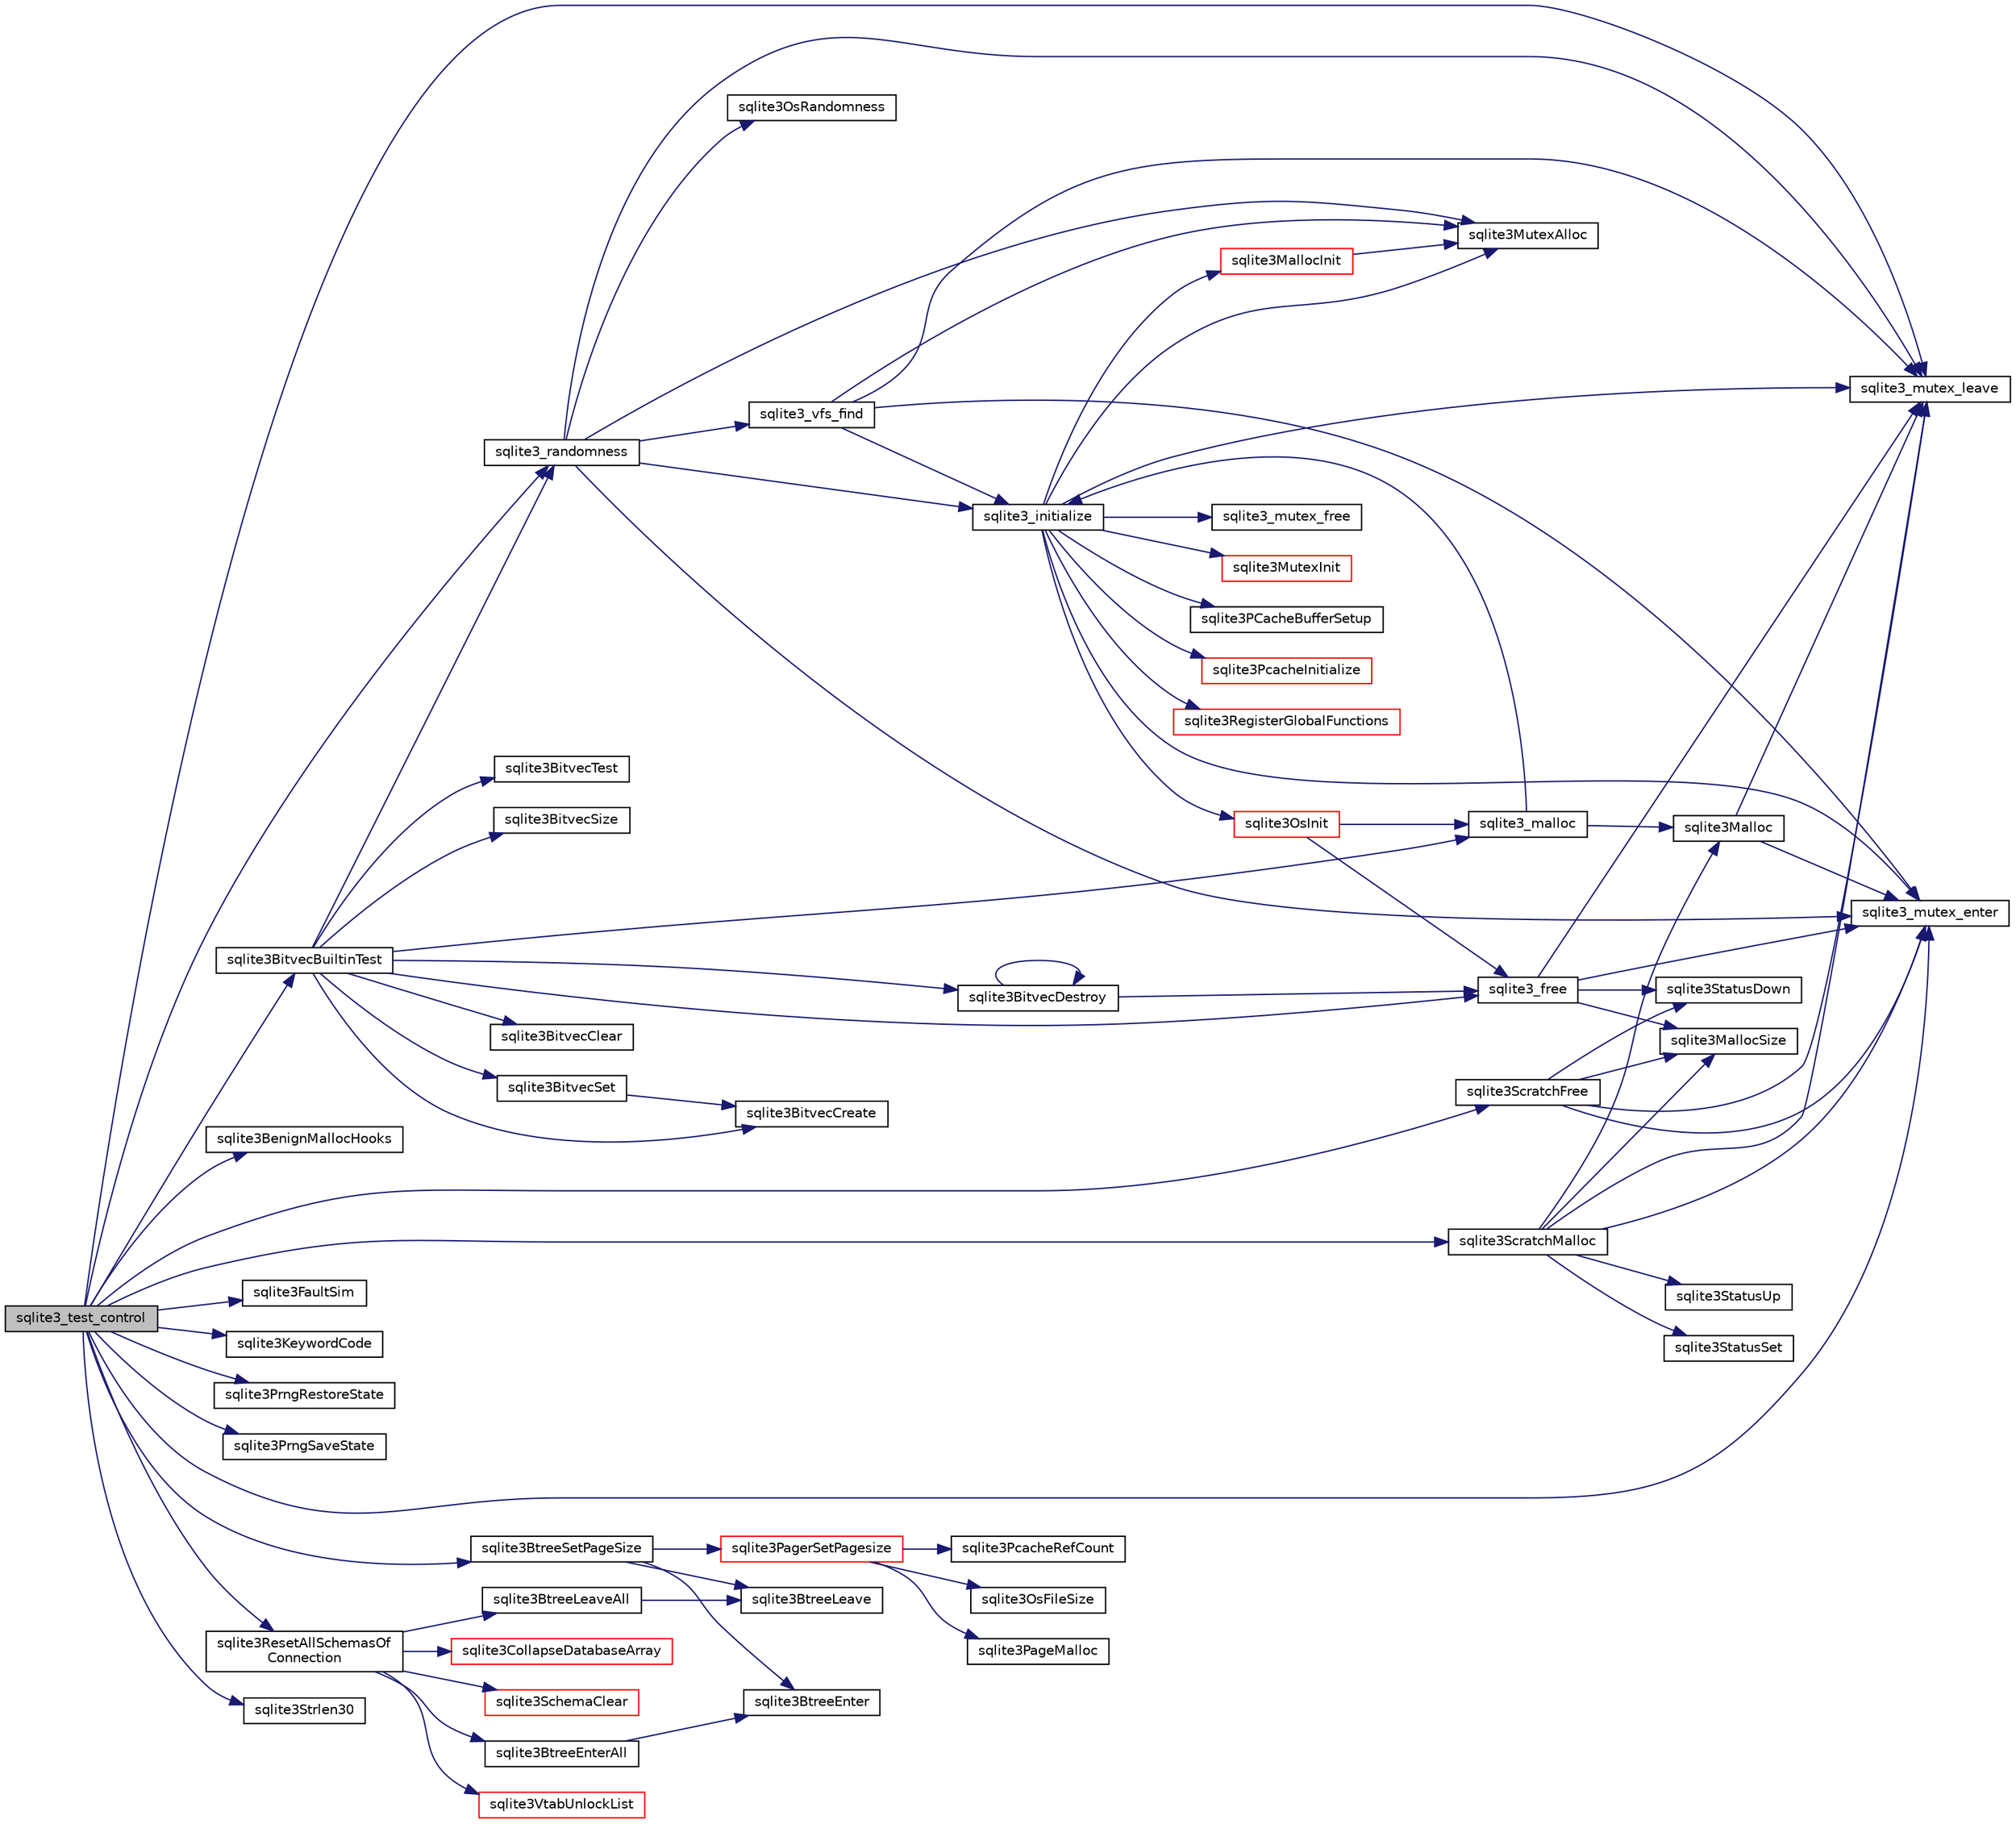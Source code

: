 digraph "sqlite3_test_control"
{
  edge [fontname="Helvetica",fontsize="10",labelfontname="Helvetica",labelfontsize="10"];
  node [fontname="Helvetica",fontsize="10",shape=record];
  rankdir="LR";
  Node1 [label="sqlite3_test_control",height=0.2,width=0.4,color="black", fillcolor="grey75", style="filled", fontcolor="black"];
  Node1 -> Node2 [color="midnightblue",fontsize="10",style="solid",fontname="Helvetica"];
  Node2 [label="sqlite3_mutex_enter",height=0.2,width=0.4,color="black", fillcolor="white", style="filled",URL="$sqlite3_8c.html#af5a0a035d6f2e625f7fa5339365e8970"];
  Node1 -> Node3 [color="midnightblue",fontsize="10",style="solid",fontname="Helvetica"];
  Node3 [label="sqlite3_mutex_leave",height=0.2,width=0.4,color="black", fillcolor="white", style="filled",URL="$sqlite3_8c.html#a7ebfb82d85f10ee7a80ea8d7ff155c65"];
  Node1 -> Node4 [color="midnightblue",fontsize="10",style="solid",fontname="Helvetica"];
  Node4 [label="sqlite3_randomness",height=0.2,width=0.4,color="black", fillcolor="white", style="filled",URL="$sqlite3_8c.html#ae1c6e6e3855871cefe79ba69da110f6c"];
  Node4 -> Node5 [color="midnightblue",fontsize="10",style="solid",fontname="Helvetica"];
  Node5 [label="sqlite3_initialize",height=0.2,width=0.4,color="black", fillcolor="white", style="filled",URL="$sqlite3_8c.html#a5b5895f1e44d953d975a42a18c923b84"];
  Node5 -> Node2 [color="midnightblue",fontsize="10",style="solid",fontname="Helvetica"];
  Node5 -> Node6 [color="midnightblue",fontsize="10",style="solid",fontname="Helvetica"];
  Node6 [label="sqlite3_mutex_free",height=0.2,width=0.4,color="black", fillcolor="white", style="filled",URL="$sqlite3_8c.html#a20c614aa2534d7b9b93eaaa653d4e49c"];
  Node5 -> Node3 [color="midnightblue",fontsize="10",style="solid",fontname="Helvetica"];
  Node5 -> Node7 [color="midnightblue",fontsize="10",style="solid",fontname="Helvetica"];
  Node7 [label="sqlite3MallocInit",height=0.2,width=0.4,color="red", fillcolor="white", style="filled",URL="$sqlite3_8c.html#a9e06f9e7cad0d83ce80ab493c9533552"];
  Node7 -> Node8 [color="midnightblue",fontsize="10",style="solid",fontname="Helvetica"];
  Node8 [label="sqlite3MutexAlloc",height=0.2,width=0.4,color="black", fillcolor="white", style="filled",URL="$sqlite3_8c.html#a0e3f432ee581f6876b590e7ad7e84e19"];
  Node5 -> Node8 [color="midnightblue",fontsize="10",style="solid",fontname="Helvetica"];
  Node5 -> Node9 [color="midnightblue",fontsize="10",style="solid",fontname="Helvetica"];
  Node9 [label="sqlite3MutexInit",height=0.2,width=0.4,color="red", fillcolor="white", style="filled",URL="$sqlite3_8c.html#a7906afcdd1cdb3d0007eb932398a1158"];
  Node5 -> Node10 [color="midnightblue",fontsize="10",style="solid",fontname="Helvetica"];
  Node10 [label="sqlite3OsInit",height=0.2,width=0.4,color="red", fillcolor="white", style="filled",URL="$sqlite3_8c.html#afeaa886fe1ca086a30fd278b1d069762"];
  Node10 -> Node11 [color="midnightblue",fontsize="10",style="solid",fontname="Helvetica"];
  Node11 [label="sqlite3_malloc",height=0.2,width=0.4,color="black", fillcolor="white", style="filled",URL="$sqlite3_8c.html#a15c317e373e3fecf734bb8c14960928b"];
  Node11 -> Node5 [color="midnightblue",fontsize="10",style="solid",fontname="Helvetica"];
  Node11 -> Node12 [color="midnightblue",fontsize="10",style="solid",fontname="Helvetica"];
  Node12 [label="sqlite3Malloc",height=0.2,width=0.4,color="black", fillcolor="white", style="filled",URL="$sqlite3_8c.html#a361a2eaa846b1885f123abe46f5d8b2b"];
  Node12 -> Node2 [color="midnightblue",fontsize="10",style="solid",fontname="Helvetica"];
  Node12 -> Node3 [color="midnightblue",fontsize="10",style="solid",fontname="Helvetica"];
  Node10 -> Node13 [color="midnightblue",fontsize="10",style="solid",fontname="Helvetica"];
  Node13 [label="sqlite3_free",height=0.2,width=0.4,color="black", fillcolor="white", style="filled",URL="$sqlite3_8c.html#aced35e2ed62edd9c721ade882d508123"];
  Node13 -> Node2 [color="midnightblue",fontsize="10",style="solid",fontname="Helvetica"];
  Node13 -> Node3 [color="midnightblue",fontsize="10",style="solid",fontname="Helvetica"];
  Node13 -> Node14 [color="midnightblue",fontsize="10",style="solid",fontname="Helvetica"];
  Node14 [label="sqlite3MallocSize",height=0.2,width=0.4,color="black", fillcolor="white", style="filled",URL="$sqlite3_8c.html#acf5d2a5f35270bafb050bd2def576955"];
  Node13 -> Node15 [color="midnightblue",fontsize="10",style="solid",fontname="Helvetica"];
  Node15 [label="sqlite3StatusDown",height=0.2,width=0.4,color="black", fillcolor="white", style="filled",URL="$sqlite3_8c.html#a3388b10ce0b0a4fc95dfb85ccdb904c1"];
  Node5 -> Node16 [color="midnightblue",fontsize="10",style="solid",fontname="Helvetica"];
  Node16 [label="sqlite3PCacheBufferSetup",height=0.2,width=0.4,color="black", fillcolor="white", style="filled",URL="$sqlite3_8c.html#ad18a1eebefdfbc4254f473f7b0101937"];
  Node5 -> Node17 [color="midnightblue",fontsize="10",style="solid",fontname="Helvetica"];
  Node17 [label="sqlite3PcacheInitialize",height=0.2,width=0.4,color="red", fillcolor="white", style="filled",URL="$sqlite3_8c.html#a2902c61ddc88bea002c4d69fe4052b1f"];
  Node5 -> Node18 [color="midnightblue",fontsize="10",style="solid",fontname="Helvetica"];
  Node18 [label="sqlite3RegisterGlobalFunctions",height=0.2,width=0.4,color="red", fillcolor="white", style="filled",URL="$sqlite3_8c.html#a9f75bd111010f29e1b8d74344473c4ec"];
  Node4 -> Node2 [color="midnightblue",fontsize="10",style="solid",fontname="Helvetica"];
  Node4 -> Node3 [color="midnightblue",fontsize="10",style="solid",fontname="Helvetica"];
  Node4 -> Node19 [color="midnightblue",fontsize="10",style="solid",fontname="Helvetica"];
  Node19 [label="sqlite3_vfs_find",height=0.2,width=0.4,color="black", fillcolor="white", style="filled",URL="$sqlite3_8c.html#a95868e86b6893f2064ab7df4878f817f"];
  Node19 -> Node5 [color="midnightblue",fontsize="10",style="solid",fontname="Helvetica"];
  Node19 -> Node8 [color="midnightblue",fontsize="10",style="solid",fontname="Helvetica"];
  Node19 -> Node2 [color="midnightblue",fontsize="10",style="solid",fontname="Helvetica"];
  Node19 -> Node3 [color="midnightblue",fontsize="10",style="solid",fontname="Helvetica"];
  Node4 -> Node8 [color="midnightblue",fontsize="10",style="solid",fontname="Helvetica"];
  Node4 -> Node20 [color="midnightblue",fontsize="10",style="solid",fontname="Helvetica"];
  Node20 [label="sqlite3OsRandomness",height=0.2,width=0.4,color="black", fillcolor="white", style="filled",URL="$sqlite3_8c.html#a52a1d01825b7a8a222227bcd0b68d88d"];
  Node1 -> Node21 [color="midnightblue",fontsize="10",style="solid",fontname="Helvetica"];
  Node21 [label="sqlite3BenignMallocHooks",height=0.2,width=0.4,color="black", fillcolor="white", style="filled",URL="$sqlite3_8c.html#a644f724fe2b9c687aa5ad8e7e061b67b"];
  Node1 -> Node22 [color="midnightblue",fontsize="10",style="solid",fontname="Helvetica"];
  Node22 [label="sqlite3BitvecBuiltinTest",height=0.2,width=0.4,color="black", fillcolor="white", style="filled",URL="$sqlite3_8c.html#a9b4e3e921ce1ede6f10a9106c034ff9b"];
  Node22 -> Node23 [color="midnightblue",fontsize="10",style="solid",fontname="Helvetica"];
  Node23 [label="sqlite3BitvecCreate",height=0.2,width=0.4,color="black", fillcolor="white", style="filled",URL="$sqlite3_8c.html#a0a60c2422cf28790767f5bc7598514ee"];
  Node22 -> Node11 [color="midnightblue",fontsize="10",style="solid",fontname="Helvetica"];
  Node22 -> Node24 [color="midnightblue",fontsize="10",style="solid",fontname="Helvetica"];
  Node24 [label="sqlite3BitvecSet",height=0.2,width=0.4,color="black", fillcolor="white", style="filled",URL="$sqlite3_8c.html#a1f3c6d64d5d889e451d6725b1eb458be"];
  Node24 -> Node23 [color="midnightblue",fontsize="10",style="solid",fontname="Helvetica"];
  Node22 -> Node25 [color="midnightblue",fontsize="10",style="solid",fontname="Helvetica"];
  Node25 [label="sqlite3BitvecClear",height=0.2,width=0.4,color="black", fillcolor="white", style="filled",URL="$sqlite3_8c.html#a8313d0c9f9e5d722d6f1fdb670fcbc60"];
  Node22 -> Node4 [color="midnightblue",fontsize="10",style="solid",fontname="Helvetica"];
  Node22 -> Node26 [color="midnightblue",fontsize="10",style="solid",fontname="Helvetica"];
  Node26 [label="sqlite3BitvecTest",height=0.2,width=0.4,color="black", fillcolor="white", style="filled",URL="$sqlite3_8c.html#ab08693a5ff8d1b759eb50dc307ee910f"];
  Node22 -> Node27 [color="midnightblue",fontsize="10",style="solid",fontname="Helvetica"];
  Node27 [label="sqlite3BitvecSize",height=0.2,width=0.4,color="black", fillcolor="white", style="filled",URL="$sqlite3_8c.html#a7560bae9996565b0d984916bb0a4b448"];
  Node22 -> Node13 [color="midnightblue",fontsize="10",style="solid",fontname="Helvetica"];
  Node22 -> Node28 [color="midnightblue",fontsize="10",style="solid",fontname="Helvetica"];
  Node28 [label="sqlite3BitvecDestroy",height=0.2,width=0.4,color="black", fillcolor="white", style="filled",URL="$sqlite3_8c.html#ab732400d8022b48df1b7b3ee41be045d"];
  Node28 -> Node28 [color="midnightblue",fontsize="10",style="solid",fontname="Helvetica"];
  Node28 -> Node13 [color="midnightblue",fontsize="10",style="solid",fontname="Helvetica"];
  Node1 -> Node29 [color="midnightblue",fontsize="10",style="solid",fontname="Helvetica"];
  Node29 [label="sqlite3BtreeSetPageSize",height=0.2,width=0.4,color="black", fillcolor="white", style="filled",URL="$sqlite3_8c.html#ad9c65e8377c831a80e0ac1f108c43f3e"];
  Node29 -> Node30 [color="midnightblue",fontsize="10",style="solid",fontname="Helvetica"];
  Node30 [label="sqlite3BtreeEnter",height=0.2,width=0.4,color="black", fillcolor="white", style="filled",URL="$sqlite3_8c.html#afa05d700ca373993fe6b0525b867feff"];
  Node29 -> Node31 [color="midnightblue",fontsize="10",style="solid",fontname="Helvetica"];
  Node31 [label="sqlite3BtreeLeave",height=0.2,width=0.4,color="black", fillcolor="white", style="filled",URL="$sqlite3_8c.html#a460e4f89d1aeef4b4d334cfe8165da89"];
  Node29 -> Node32 [color="midnightblue",fontsize="10",style="solid",fontname="Helvetica"];
  Node32 [label="sqlite3PagerSetPagesize",height=0.2,width=0.4,color="red", fillcolor="white", style="filled",URL="$sqlite3_8c.html#ab668348d5dcc0382c247c74b6358f16e"];
  Node32 -> Node33 [color="midnightblue",fontsize="10",style="solid",fontname="Helvetica"];
  Node33 [label="sqlite3PcacheRefCount",height=0.2,width=0.4,color="black", fillcolor="white", style="filled",URL="$sqlite3_8c.html#adee2536d23ec9628e0883ccab03b3429"];
  Node32 -> Node34 [color="midnightblue",fontsize="10",style="solid",fontname="Helvetica"];
  Node34 [label="sqlite3OsFileSize",height=0.2,width=0.4,color="black", fillcolor="white", style="filled",URL="$sqlite3_8c.html#a395914ef2826de6ed70e92b5d02887de"];
  Node32 -> Node35 [color="midnightblue",fontsize="10",style="solid",fontname="Helvetica"];
  Node35 [label="sqlite3PageMalloc",height=0.2,width=0.4,color="black", fillcolor="white", style="filled",URL="$sqlite3_8c.html#af05f296695d164316d4666a76d07f1f0"];
  Node1 -> Node36 [color="midnightblue",fontsize="10",style="solid",fontname="Helvetica"];
  Node36 [label="sqlite3FaultSim",height=0.2,width=0.4,color="black", fillcolor="white", style="filled",URL="$sqlite3_8c.html#a609068924de458ce924b87b332d8d67b"];
  Node1 -> Node37 [color="midnightblue",fontsize="10",style="solid",fontname="Helvetica"];
  Node37 [label="sqlite3KeywordCode",height=0.2,width=0.4,color="black", fillcolor="white", style="filled",URL="$sqlite3_8c.html#a16398c184960984d2f079c417d70c14f"];
  Node1 -> Node38 [color="midnightblue",fontsize="10",style="solid",fontname="Helvetica"];
  Node38 [label="sqlite3PrngRestoreState",height=0.2,width=0.4,color="black", fillcolor="white", style="filled",URL="$sqlite3_8c.html#abcc9ef9d9e1dd5b480c4fdbaecff393b"];
  Node1 -> Node39 [color="midnightblue",fontsize="10",style="solid",fontname="Helvetica"];
  Node39 [label="sqlite3PrngSaveState",height=0.2,width=0.4,color="black", fillcolor="white", style="filled",URL="$sqlite3_8c.html#a8a21633a26e2e998c956bec3b360b210"];
  Node1 -> Node40 [color="midnightblue",fontsize="10",style="solid",fontname="Helvetica"];
  Node40 [label="sqlite3ResetAllSchemasOf\lConnection",height=0.2,width=0.4,color="black", fillcolor="white", style="filled",URL="$sqlite3_8c.html#a2fc0d7e9d7e688a2a81ea4775dd12e33"];
  Node40 -> Node41 [color="midnightblue",fontsize="10",style="solid",fontname="Helvetica"];
  Node41 [label="sqlite3BtreeEnterAll",height=0.2,width=0.4,color="black", fillcolor="white", style="filled",URL="$sqlite3_8c.html#a7e8c5e623a61d322d3622c3e6202d735"];
  Node41 -> Node30 [color="midnightblue",fontsize="10",style="solid",fontname="Helvetica"];
  Node40 -> Node42 [color="midnightblue",fontsize="10",style="solid",fontname="Helvetica"];
  Node42 [label="sqlite3SchemaClear",height=0.2,width=0.4,color="red", fillcolor="white", style="filled",URL="$sqlite3_8c.html#a927c603430267e42c56ab38ca221322a"];
  Node40 -> Node43 [color="midnightblue",fontsize="10",style="solid",fontname="Helvetica"];
  Node43 [label="sqlite3VtabUnlockList",height=0.2,width=0.4,color="red", fillcolor="white", style="filled",URL="$sqlite3_8c.html#a266b6e5487ec403a27fc6c6f852ff249"];
  Node40 -> Node44 [color="midnightblue",fontsize="10",style="solid",fontname="Helvetica"];
  Node44 [label="sqlite3BtreeLeaveAll",height=0.2,width=0.4,color="black", fillcolor="white", style="filled",URL="$sqlite3_8c.html#a282e5f429eee8e0aebc7d18068ebccd2"];
  Node44 -> Node31 [color="midnightblue",fontsize="10",style="solid",fontname="Helvetica"];
  Node40 -> Node45 [color="midnightblue",fontsize="10",style="solid",fontname="Helvetica"];
  Node45 [label="sqlite3CollapseDatabaseArray",height=0.2,width=0.4,color="red", fillcolor="white", style="filled",URL="$sqlite3_8c.html#aaa27b662e527cf1432dad05c49a389ce"];
  Node1 -> Node46 [color="midnightblue",fontsize="10",style="solid",fontname="Helvetica"];
  Node46 [label="sqlite3ScratchFree",height=0.2,width=0.4,color="black", fillcolor="white", style="filled",URL="$sqlite3_8c.html#a1a90fe6ec9fbbba9f40ccb7cae4f5b27"];
  Node46 -> Node2 [color="midnightblue",fontsize="10",style="solid",fontname="Helvetica"];
  Node46 -> Node15 [color="midnightblue",fontsize="10",style="solid",fontname="Helvetica"];
  Node46 -> Node3 [color="midnightblue",fontsize="10",style="solid",fontname="Helvetica"];
  Node46 -> Node14 [color="midnightblue",fontsize="10",style="solid",fontname="Helvetica"];
  Node1 -> Node47 [color="midnightblue",fontsize="10",style="solid",fontname="Helvetica"];
  Node47 [label="sqlite3ScratchMalloc",height=0.2,width=0.4,color="black", fillcolor="white", style="filled",URL="$sqlite3_8c.html#a9b883a0e42e20c9f0cd19bd87059c383"];
  Node47 -> Node2 [color="midnightblue",fontsize="10",style="solid",fontname="Helvetica"];
  Node47 -> Node48 [color="midnightblue",fontsize="10",style="solid",fontname="Helvetica"];
  Node48 [label="sqlite3StatusSet",height=0.2,width=0.4,color="black", fillcolor="white", style="filled",URL="$sqlite3_8c.html#afec7586c01fcb5ea17dc9d7725a589d9"];
  Node47 -> Node49 [color="midnightblue",fontsize="10",style="solid",fontname="Helvetica"];
  Node49 [label="sqlite3StatusUp",height=0.2,width=0.4,color="black", fillcolor="white", style="filled",URL="$sqlite3_8c.html#aa6b67ea16ce942b9fd7a6e6270ce4c62"];
  Node47 -> Node3 [color="midnightblue",fontsize="10",style="solid",fontname="Helvetica"];
  Node47 -> Node12 [color="midnightblue",fontsize="10",style="solid",fontname="Helvetica"];
  Node47 -> Node14 [color="midnightblue",fontsize="10",style="solid",fontname="Helvetica"];
  Node1 -> Node50 [color="midnightblue",fontsize="10",style="solid",fontname="Helvetica"];
  Node50 [label="sqlite3Strlen30",height=0.2,width=0.4,color="black", fillcolor="white", style="filled",URL="$sqlite3_8c.html#a3dcd80ba41f1a308193dee74857b62a7"];
}

